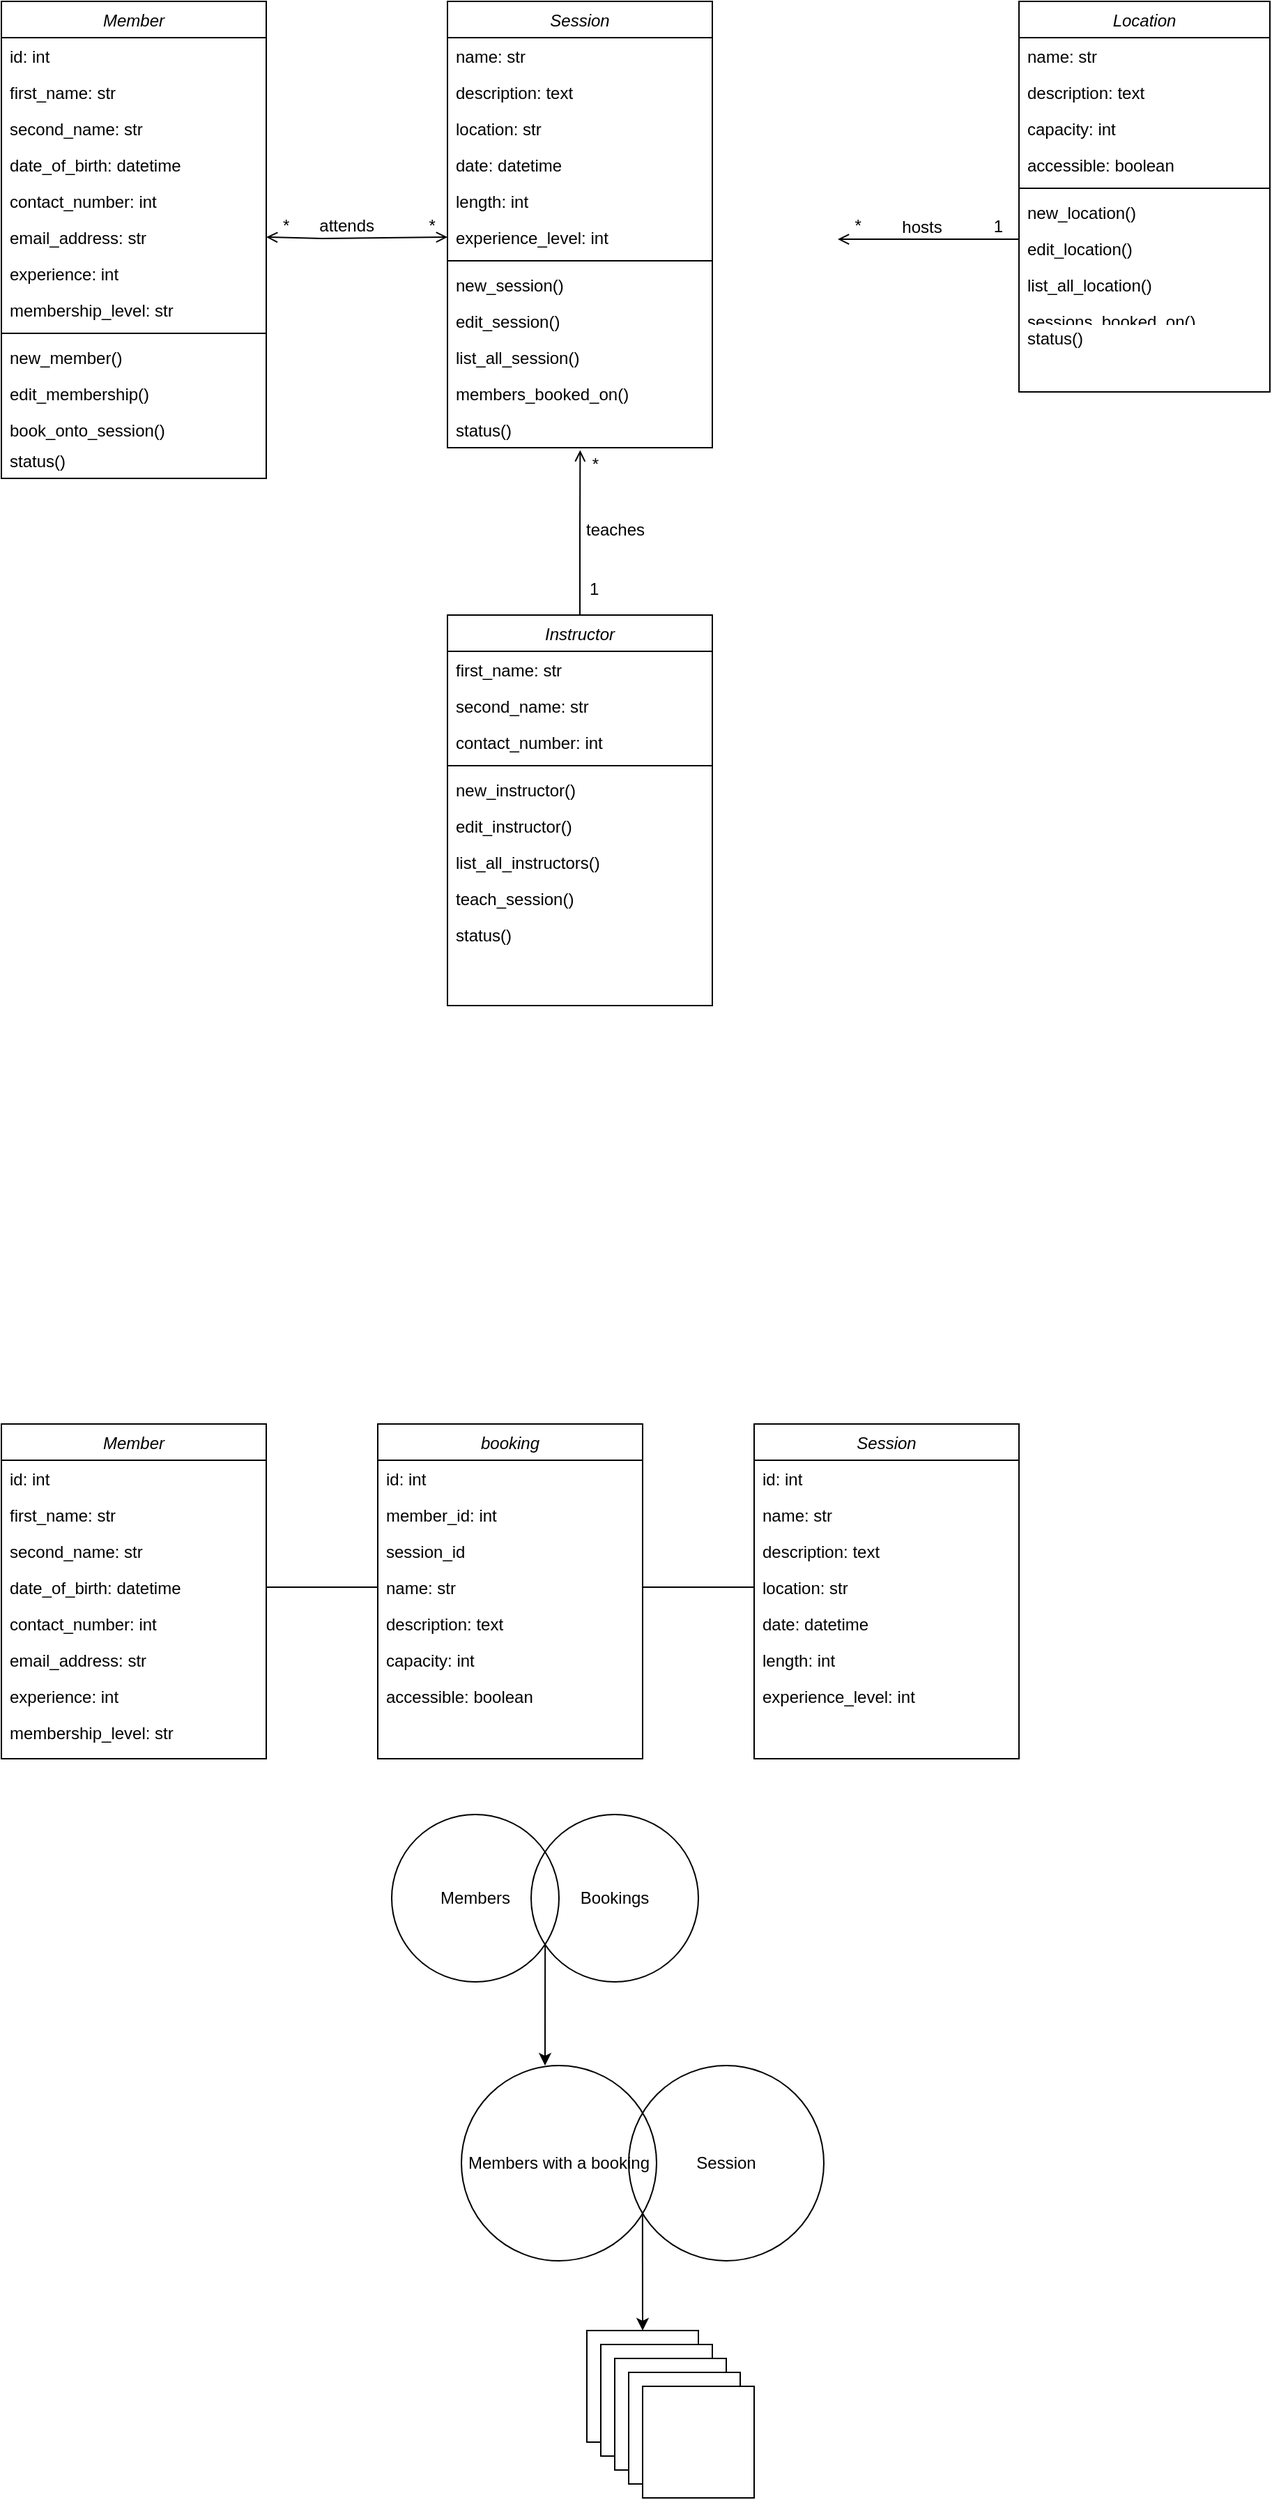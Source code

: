 <mxfile version="14.1.9" type="device" pages="2"><diagram id="C5RBs43oDa-KdzZeNtuy" name="Page-1"><mxGraphModel dx="848" dy="483" grid="1" gridSize="10" guides="1" tooltips="1" connect="1" arrows="1" fold="1" page="1" pageScale="1" pageWidth="827" pageHeight="1169" math="0" shadow="0"><root><mxCell id="WIyWlLk6GJQsqaUBKTNV-0"/><mxCell id="WIyWlLk6GJQsqaUBKTNV-1" parent="WIyWlLk6GJQsqaUBKTNV-0"/><mxCell id="5ttiyIKSunr7G_cUOAsn-0" value="Member" style="swimlane;fontStyle=2;align=center;verticalAlign=top;childLayout=stackLayout;horizontal=1;startSize=26;horizontalStack=0;resizeParent=1;resizeLast=0;collapsible=1;marginBottom=0;rounded=0;shadow=0;strokeWidth=1;" vertex="1" parent="WIyWlLk6GJQsqaUBKTNV-1"><mxGeometry x="60" y="80" width="190" height="342" as="geometry"><mxRectangle x="230" y="140" width="160" height="26" as="alternateBounds"/></mxGeometry></mxCell><mxCell id="5ttiyIKSunr7G_cUOAsn-107" value="id: int" style="text;align=left;verticalAlign=top;spacingLeft=4;spacingRight=4;overflow=hidden;rotatable=0;points=[[0,0.5],[1,0.5]];portConstraint=eastwest;" vertex="1" parent="5ttiyIKSunr7G_cUOAsn-0"><mxGeometry y="26" width="190" height="26" as="geometry"/></mxCell><mxCell id="5ttiyIKSunr7G_cUOAsn-1" value="first_name: str" style="text;align=left;verticalAlign=top;spacingLeft=4;spacingRight=4;overflow=hidden;rotatable=0;points=[[0,0.5],[1,0.5]];portConstraint=eastwest;" vertex="1" parent="5ttiyIKSunr7G_cUOAsn-0"><mxGeometry y="52" width="190" height="26" as="geometry"/></mxCell><mxCell id="5ttiyIKSunr7G_cUOAsn-2" value="second_name: str" style="text;align=left;verticalAlign=top;spacingLeft=4;spacingRight=4;overflow=hidden;rotatable=0;points=[[0,0.5],[1,0.5]];portConstraint=eastwest;rounded=0;shadow=0;html=0;" vertex="1" parent="5ttiyIKSunr7G_cUOAsn-0"><mxGeometry y="78" width="190" height="26" as="geometry"/></mxCell><mxCell id="5ttiyIKSunr7G_cUOAsn-3" value="date_of_birth: datetime" style="text;align=left;verticalAlign=top;spacingLeft=4;spacingRight=4;overflow=hidden;rotatable=0;points=[[0,0.5],[1,0.5]];portConstraint=eastwest;rounded=0;shadow=0;html=0;" vertex="1" parent="5ttiyIKSunr7G_cUOAsn-0"><mxGeometry y="104" width="190" height="26" as="geometry"/></mxCell><mxCell id="5ttiyIKSunr7G_cUOAsn-7" value="contact_number: int" style="text;align=left;verticalAlign=top;spacingLeft=4;spacingRight=4;overflow=hidden;rotatable=0;points=[[0,0.5],[1,0.5]];portConstraint=eastwest;rounded=0;shadow=0;html=0;" vertex="1" parent="5ttiyIKSunr7G_cUOAsn-0"><mxGeometry y="130" width="190" height="26" as="geometry"/></mxCell><mxCell id="5ttiyIKSunr7G_cUOAsn-8" value="email_address: str" style="text;align=left;verticalAlign=top;spacingLeft=4;spacingRight=4;overflow=hidden;rotatable=0;points=[[0,0.5],[1,0.5]];portConstraint=eastwest;rounded=0;shadow=0;html=0;" vertex="1" parent="5ttiyIKSunr7G_cUOAsn-0"><mxGeometry y="156" width="190" height="26" as="geometry"/></mxCell><mxCell id="5ttiyIKSunr7G_cUOAsn-9" value="experience: int " style="text;align=left;verticalAlign=top;spacingLeft=4;spacingRight=4;overflow=hidden;rotatable=0;points=[[0,0.5],[1,0.5]];portConstraint=eastwest;rounded=0;shadow=0;html=0;" vertex="1" parent="5ttiyIKSunr7G_cUOAsn-0"><mxGeometry y="182" width="190" height="26" as="geometry"/></mxCell><mxCell id="5ttiyIKSunr7G_cUOAsn-6" value="membership_level: str" style="text;align=left;verticalAlign=top;spacingLeft=4;spacingRight=4;overflow=hidden;rotatable=0;points=[[0,0.5],[1,0.5]];portConstraint=eastwest;rounded=0;shadow=0;html=0;" vertex="1" parent="5ttiyIKSunr7G_cUOAsn-0"><mxGeometry y="208" width="190" height="26" as="geometry"/></mxCell><mxCell id="5ttiyIKSunr7G_cUOAsn-4" value="" style="line;html=1;strokeWidth=1;align=left;verticalAlign=middle;spacingTop=-1;spacingLeft=3;spacingRight=3;rotatable=0;labelPosition=right;points=[];portConstraint=eastwest;" vertex="1" parent="5ttiyIKSunr7G_cUOAsn-0"><mxGeometry y="234" width="190" height="8" as="geometry"/></mxCell><mxCell id="5ttiyIKSunr7G_cUOAsn-11" value="new_member()" style="text;align=left;verticalAlign=top;spacingLeft=4;spacingRight=4;overflow=hidden;rotatable=0;points=[[0,0.5],[1,0.5]];portConstraint=eastwest;" vertex="1" parent="5ttiyIKSunr7G_cUOAsn-0"><mxGeometry y="242" width="190" height="26" as="geometry"/></mxCell><mxCell id="5ttiyIKSunr7G_cUOAsn-10" value="edit_membership()" style="text;align=left;verticalAlign=top;spacingLeft=4;spacingRight=4;overflow=hidden;rotatable=0;points=[[0,0.5],[1,0.5]];portConstraint=eastwest;" vertex="1" parent="5ttiyIKSunr7G_cUOAsn-0"><mxGeometry y="268" width="190" height="26" as="geometry"/></mxCell><mxCell id="5ttiyIKSunr7G_cUOAsn-27" value="book_onto_session()" style="text;align=left;verticalAlign=top;spacingLeft=4;spacingRight=4;overflow=hidden;rotatable=0;points=[[0,0.5],[1,0.5]];portConstraint=eastwest;" vertex="1" parent="5ttiyIKSunr7G_cUOAsn-0"><mxGeometry y="294" width="190" height="22" as="geometry"/></mxCell><mxCell id="5ttiyIKSunr7G_cUOAsn-5" value="status()" style="text;align=left;verticalAlign=top;spacingLeft=4;spacingRight=4;overflow=hidden;rotatable=0;points=[[0,0.5],[1,0.5]];portConstraint=eastwest;" vertex="1" parent="5ttiyIKSunr7G_cUOAsn-0"><mxGeometry y="316" width="190" height="26" as="geometry"/></mxCell><mxCell id="5ttiyIKSunr7G_cUOAsn-12" value="Session&#10;" style="swimlane;fontStyle=2;align=center;verticalAlign=top;childLayout=stackLayout;horizontal=1;startSize=26;horizontalStack=0;resizeParent=1;resizeLast=0;collapsible=1;marginBottom=0;rounded=0;shadow=0;strokeWidth=1;" vertex="1" parent="WIyWlLk6GJQsqaUBKTNV-1"><mxGeometry x="380" y="80" width="190" height="320" as="geometry"><mxRectangle x="230" y="140" width="160" height="26" as="alternateBounds"/></mxGeometry></mxCell><mxCell id="5ttiyIKSunr7G_cUOAsn-13" value="name: str" style="text;align=left;verticalAlign=top;spacingLeft=4;spacingRight=4;overflow=hidden;rotatable=0;points=[[0,0.5],[1,0.5]];portConstraint=eastwest;" vertex="1" parent="5ttiyIKSunr7G_cUOAsn-12"><mxGeometry y="26" width="190" height="26" as="geometry"/></mxCell><mxCell id="5ttiyIKSunr7G_cUOAsn-14" value="description: text" style="text;align=left;verticalAlign=top;spacingLeft=4;spacingRight=4;overflow=hidden;rotatable=0;points=[[0,0.5],[1,0.5]];portConstraint=eastwest;rounded=0;shadow=0;html=0;" vertex="1" parent="5ttiyIKSunr7G_cUOAsn-12"><mxGeometry y="52" width="190" height="26" as="geometry"/></mxCell><mxCell id="5ttiyIKSunr7G_cUOAsn-16" value="location: str" style="text;align=left;verticalAlign=top;spacingLeft=4;spacingRight=4;overflow=hidden;rotatable=0;points=[[0,0.5],[1,0.5]];portConstraint=eastwest;rounded=0;shadow=0;html=0;" vertex="1" parent="5ttiyIKSunr7G_cUOAsn-12"><mxGeometry y="78" width="190" height="26" as="geometry"/></mxCell><mxCell id="5ttiyIKSunr7G_cUOAsn-17" value="date: datetime" style="text;align=left;verticalAlign=top;spacingLeft=4;spacingRight=4;overflow=hidden;rotatable=0;points=[[0,0.5],[1,0.5]];portConstraint=eastwest;rounded=0;shadow=0;html=0;" vertex="1" parent="5ttiyIKSunr7G_cUOAsn-12"><mxGeometry y="104" width="190" height="26" as="geometry"/></mxCell><mxCell id="5ttiyIKSunr7G_cUOAsn-24" value="length: int" style="text;align=left;verticalAlign=top;spacingLeft=4;spacingRight=4;overflow=hidden;rotatable=0;points=[[0,0.5],[1,0.5]];portConstraint=eastwest;rounded=0;shadow=0;html=0;" vertex="1" parent="5ttiyIKSunr7G_cUOAsn-12"><mxGeometry y="130" width="190" height="26" as="geometry"/></mxCell><mxCell id="5ttiyIKSunr7G_cUOAsn-18" value="experience_level: int " style="text;align=left;verticalAlign=top;spacingLeft=4;spacingRight=4;overflow=hidden;rotatable=0;points=[[0,0.5],[1,0.5]];portConstraint=eastwest;rounded=0;shadow=0;html=0;" vertex="1" parent="5ttiyIKSunr7G_cUOAsn-12"><mxGeometry y="156" width="190" height="26" as="geometry"/></mxCell><mxCell id="5ttiyIKSunr7G_cUOAsn-20" value="" style="line;html=1;strokeWidth=1;align=left;verticalAlign=middle;spacingTop=-1;spacingLeft=3;spacingRight=3;rotatable=0;labelPosition=right;points=[];portConstraint=eastwest;" vertex="1" parent="5ttiyIKSunr7G_cUOAsn-12"><mxGeometry y="182" width="190" height="8" as="geometry"/></mxCell><mxCell id="5ttiyIKSunr7G_cUOAsn-21" value="new_session()" style="text;align=left;verticalAlign=top;spacingLeft=4;spacingRight=4;overflow=hidden;rotatable=0;points=[[0,0.5],[1,0.5]];portConstraint=eastwest;" vertex="1" parent="5ttiyIKSunr7G_cUOAsn-12"><mxGeometry y="190" width="190" height="26" as="geometry"/></mxCell><mxCell id="5ttiyIKSunr7G_cUOAsn-22" value="edit_session()" style="text;align=left;verticalAlign=top;spacingLeft=4;spacingRight=4;overflow=hidden;rotatable=0;points=[[0,0.5],[1,0.5]];portConstraint=eastwest;" vertex="1" parent="5ttiyIKSunr7G_cUOAsn-12"><mxGeometry y="216" width="190" height="26" as="geometry"/></mxCell><mxCell id="5ttiyIKSunr7G_cUOAsn-23" value="list_all_session()" style="text;align=left;verticalAlign=top;spacingLeft=4;spacingRight=4;overflow=hidden;rotatable=0;points=[[0,0.5],[1,0.5]];portConstraint=eastwest;" vertex="1" parent="5ttiyIKSunr7G_cUOAsn-12"><mxGeometry y="242" width="190" height="26" as="geometry"/></mxCell><mxCell id="5ttiyIKSunr7G_cUOAsn-26" value="members_booked_on()" style="text;align=left;verticalAlign=top;spacingLeft=4;spacingRight=4;overflow=hidden;rotatable=0;points=[[0,0.5],[1,0.5]];portConstraint=eastwest;" vertex="1" parent="5ttiyIKSunr7G_cUOAsn-12"><mxGeometry y="268" width="190" height="26" as="geometry"/></mxCell><mxCell id="5ttiyIKSunr7G_cUOAsn-40" value="status()" style="text;align=left;verticalAlign=top;spacingLeft=4;spacingRight=4;overflow=hidden;rotatable=0;points=[[0,0.5],[1,0.5]];portConstraint=eastwest;" vertex="1" parent="5ttiyIKSunr7G_cUOAsn-12"><mxGeometry y="294" width="190" height="26" as="geometry"/></mxCell><mxCell id="5ttiyIKSunr7G_cUOAsn-41" value="Location" style="swimlane;fontStyle=2;align=center;verticalAlign=top;childLayout=stackLayout;horizontal=1;startSize=26;horizontalStack=0;resizeParent=1;resizeLast=0;collapsible=1;marginBottom=0;rounded=0;shadow=0;strokeWidth=1;" vertex="1" parent="WIyWlLk6GJQsqaUBKTNV-1"><mxGeometry x="790" y="80" width="180" height="280" as="geometry"><mxRectangle x="230" y="140" width="160" height="26" as="alternateBounds"/></mxGeometry></mxCell><mxCell id="5ttiyIKSunr7G_cUOAsn-42" value="name: str" style="text;align=left;verticalAlign=top;spacingLeft=4;spacingRight=4;overflow=hidden;rotatable=0;points=[[0,0.5],[1,0.5]];portConstraint=eastwest;" vertex="1" parent="5ttiyIKSunr7G_cUOAsn-41"><mxGeometry y="26" width="180" height="26" as="geometry"/></mxCell><mxCell id="5ttiyIKSunr7G_cUOAsn-43" value="description: text" style="text;align=left;verticalAlign=top;spacingLeft=4;spacingRight=4;overflow=hidden;rotatable=0;points=[[0,0.5],[1,0.5]];portConstraint=eastwest;rounded=0;shadow=0;html=0;" vertex="1" parent="5ttiyIKSunr7G_cUOAsn-41"><mxGeometry y="52" width="180" height="26" as="geometry"/></mxCell><mxCell id="5ttiyIKSunr7G_cUOAsn-46" value="capacity: int" style="text;align=left;verticalAlign=top;spacingLeft=4;spacingRight=4;overflow=hidden;rotatable=0;points=[[0,0.5],[1,0.5]];portConstraint=eastwest;rounded=0;shadow=0;html=0;" vertex="1" parent="5ttiyIKSunr7G_cUOAsn-41"><mxGeometry y="78" width="180" height="26" as="geometry"/></mxCell><mxCell id="5ttiyIKSunr7G_cUOAsn-54" value="accessible: boolean " style="text;align=left;verticalAlign=top;spacingLeft=4;spacingRight=4;overflow=hidden;rotatable=0;points=[[0,0.5],[1,0.5]];portConstraint=eastwest;rounded=0;shadow=0;html=0;" vertex="1" parent="5ttiyIKSunr7G_cUOAsn-41"><mxGeometry y="104" width="180" height="26" as="geometry"/></mxCell><mxCell id="5ttiyIKSunr7G_cUOAsn-48" value="" style="line;html=1;strokeWidth=1;align=left;verticalAlign=middle;spacingTop=-1;spacingLeft=3;spacingRight=3;rotatable=0;labelPosition=right;points=[];portConstraint=eastwest;" vertex="1" parent="5ttiyIKSunr7G_cUOAsn-41"><mxGeometry y="130" width="180" height="8" as="geometry"/></mxCell><mxCell id="5ttiyIKSunr7G_cUOAsn-49" value="new_location()" style="text;align=left;verticalAlign=top;spacingLeft=4;spacingRight=4;overflow=hidden;rotatable=0;points=[[0,0.5],[1,0.5]];portConstraint=eastwest;" vertex="1" parent="5ttiyIKSunr7G_cUOAsn-41"><mxGeometry y="138" width="180" height="26" as="geometry"/></mxCell><mxCell id="5ttiyIKSunr7G_cUOAsn-50" value="edit_location()" style="text;align=left;verticalAlign=top;spacingLeft=4;spacingRight=4;overflow=hidden;rotatable=0;points=[[0,0.5],[1,0.5]];portConstraint=eastwest;" vertex="1" parent="5ttiyIKSunr7G_cUOAsn-41"><mxGeometry y="164" width="180" height="26" as="geometry"/></mxCell><mxCell id="5ttiyIKSunr7G_cUOAsn-51" value="list_all_location()" style="text;align=left;verticalAlign=top;spacingLeft=4;spacingRight=4;overflow=hidden;rotatable=0;points=[[0,0.5],[1,0.5]];portConstraint=eastwest;" vertex="1" parent="5ttiyIKSunr7G_cUOAsn-41"><mxGeometry y="190" width="180" height="26" as="geometry"/></mxCell><mxCell id="5ttiyIKSunr7G_cUOAsn-52" value="sessions_booked_on()" style="text;align=left;verticalAlign=top;spacingLeft=4;spacingRight=4;overflow=hidden;rotatable=0;points=[[0,0.5],[1,0.5]];portConstraint=eastwest;" vertex="1" parent="5ttiyIKSunr7G_cUOAsn-41"><mxGeometry y="216" width="180" height="12" as="geometry"/></mxCell><mxCell id="5ttiyIKSunr7G_cUOAsn-53" value="status()" style="text;align=left;verticalAlign=top;spacingLeft=4;spacingRight=4;overflow=hidden;rotatable=0;points=[[0,0.5],[1,0.5]];portConstraint=eastwest;" vertex="1" parent="5ttiyIKSunr7G_cUOAsn-41"><mxGeometry y="228" width="180" height="26" as="geometry"/></mxCell><mxCell id="5ttiyIKSunr7G_cUOAsn-68" value="" style="endArrow=open;shadow=0;strokeWidth=1;rounded=0;endFill=1;edgeStyle=elbowEdgeStyle;elbow=vertical;snapToPoint=1;startArrow=open;startFill=0;" edge="1" parent="WIyWlLk6GJQsqaUBKTNV-1" source="5ttiyIKSunr7G_cUOAsn-8" target="5ttiyIKSunr7G_cUOAsn-18"><mxGeometry x="0.5" y="41" relative="1" as="geometry"><mxPoint x="270" y="238" as="sourcePoint"/><mxPoint x="400" y="239" as="targetPoint"/><mxPoint x="-40" y="32" as="offset"/><Array as="points"><mxPoint x="290" y="250"/></Array></mxGeometry></mxCell><mxCell id="5ttiyIKSunr7G_cUOAsn-69" value="*" style="resizable=0;align=left;verticalAlign=bottom;labelBackgroundColor=none;fontSize=12;" connectable="0" vertex="1" parent="5ttiyIKSunr7G_cUOAsn-68"><mxGeometry x="-1" relative="1" as="geometry"><mxPoint x="10" y="0.33" as="offset"/></mxGeometry></mxCell><mxCell id="5ttiyIKSunr7G_cUOAsn-70" value="*" style="resizable=0;align=right;verticalAlign=bottom;labelBackgroundColor=none;fontSize=12;" connectable="0" vertex="1" parent="5ttiyIKSunr7G_cUOAsn-68"><mxGeometry x="1" relative="1" as="geometry"><mxPoint x="-7" y="0.33" as="offset"/></mxGeometry></mxCell><mxCell id="5ttiyIKSunr7G_cUOAsn-71" value="attends&amp;nbsp;" style="text;html=1;resizable=0;points=[];;align=center;verticalAlign=middle;labelBackgroundColor=none;rounded=0;shadow=0;strokeWidth=1;fontSize=12;" vertex="1" connectable="0" parent="5ttiyIKSunr7G_cUOAsn-68"><mxGeometry x="0.5" y="49" relative="1" as="geometry"><mxPoint x="-38" y="40" as="offset"/></mxGeometry></mxCell><mxCell id="5ttiyIKSunr7G_cUOAsn-75" value="" style="endArrow=none;shadow=0;strokeWidth=1;rounded=0;endFill=0;edgeStyle=elbowEdgeStyle;elbow=vertical;snapToPoint=1;exitX=1;exitY=0.5;exitDx=0;exitDy=0;startArrow=open;startFill=0;" edge="1" parent="WIyWlLk6GJQsqaUBKTNV-1"><mxGeometry x="0.5" y="41" relative="1" as="geometry"><mxPoint x="660" y="250.53" as="sourcePoint"/><mxPoint x="789.588" y="250.001" as="targetPoint"/><mxPoint x="-40" y="32" as="offset"/><Array as="points"/></mxGeometry></mxCell><mxCell id="5ttiyIKSunr7G_cUOAsn-76" value="*" style="resizable=0;align=left;verticalAlign=bottom;labelBackgroundColor=none;fontSize=12;" connectable="0" vertex="1" parent="5ttiyIKSunr7G_cUOAsn-75"><mxGeometry x="-1" relative="1" as="geometry"><mxPoint x="10.29" y="-0.82" as="offset"/></mxGeometry></mxCell><mxCell id="5ttiyIKSunr7G_cUOAsn-77" value="1" style="resizable=0;align=right;verticalAlign=bottom;labelBackgroundColor=none;fontSize=12;" connectable="0" vertex="1" parent="5ttiyIKSunr7G_cUOAsn-75"><mxGeometry x="1" relative="1" as="geometry"><mxPoint x="-9.59" y="-0.12" as="offset"/></mxGeometry></mxCell><mxCell id="5ttiyIKSunr7G_cUOAsn-78" value="hosts" style="text;html=1;resizable=0;points=[];;align=center;verticalAlign=middle;labelBackgroundColor=none;rounded=0;shadow=0;strokeWidth=1;fontSize=12;" vertex="1" connectable="0" parent="5ttiyIKSunr7G_cUOAsn-75"><mxGeometry x="0.5" y="49" relative="1" as="geometry"><mxPoint x="-38" y="40" as="offset"/></mxGeometry></mxCell><mxCell id="5ttiyIKSunr7G_cUOAsn-80" value="Instructor" style="swimlane;fontStyle=2;align=center;verticalAlign=top;childLayout=stackLayout;horizontal=1;startSize=26;horizontalStack=0;resizeParent=1;resizeLast=0;collapsible=1;marginBottom=0;rounded=0;shadow=0;strokeWidth=1;" vertex="1" parent="WIyWlLk6GJQsqaUBKTNV-1"><mxGeometry x="380" y="520" width="190" height="280" as="geometry"><mxRectangle x="230" y="140" width="160" height="26" as="alternateBounds"/></mxGeometry></mxCell><mxCell id="5ttiyIKSunr7G_cUOAsn-93" value="first_name: str" style="text;align=left;verticalAlign=top;spacingLeft=4;spacingRight=4;overflow=hidden;rotatable=0;points=[[0,0.5],[1,0.5]];portConstraint=eastwest;rounded=0;shadow=0;html=0;" vertex="1" parent="5ttiyIKSunr7G_cUOAsn-80"><mxGeometry y="26" width="190" height="26" as="geometry"/></mxCell><mxCell id="5ttiyIKSunr7G_cUOAsn-94" value="second_name: str" style="text;align=left;verticalAlign=top;spacingLeft=4;spacingRight=4;overflow=hidden;rotatable=0;points=[[0,0.5],[1,0.5]];portConstraint=eastwest;rounded=0;shadow=0;html=0;" vertex="1" parent="5ttiyIKSunr7G_cUOAsn-80"><mxGeometry y="52" width="190" height="26" as="geometry"/></mxCell><mxCell id="5ttiyIKSunr7G_cUOAsn-84" value="contact_number: int" style="text;align=left;verticalAlign=top;spacingLeft=4;spacingRight=4;overflow=hidden;rotatable=0;points=[[0,0.5],[1,0.5]];portConstraint=eastwest;rounded=0;shadow=0;html=0;" vertex="1" parent="5ttiyIKSunr7G_cUOAsn-80"><mxGeometry y="78" width="190" height="26" as="geometry"/></mxCell><mxCell id="5ttiyIKSunr7G_cUOAsn-85" value="" style="line;html=1;strokeWidth=1;align=left;verticalAlign=middle;spacingTop=-1;spacingLeft=3;spacingRight=3;rotatable=0;labelPosition=right;points=[];portConstraint=eastwest;" vertex="1" parent="5ttiyIKSunr7G_cUOAsn-80"><mxGeometry y="104" width="190" height="8" as="geometry"/></mxCell><mxCell id="5ttiyIKSunr7G_cUOAsn-86" value="new_instructor()" style="text;align=left;verticalAlign=top;spacingLeft=4;spacingRight=4;overflow=hidden;rotatable=0;points=[[0,0.5],[1,0.5]];portConstraint=eastwest;" vertex="1" parent="5ttiyIKSunr7G_cUOAsn-80"><mxGeometry y="112" width="190" height="26" as="geometry"/></mxCell><mxCell id="5ttiyIKSunr7G_cUOAsn-87" value="edit_instructor()" style="text;align=left;verticalAlign=top;spacingLeft=4;spacingRight=4;overflow=hidden;rotatable=0;points=[[0,0.5],[1,0.5]];portConstraint=eastwest;" vertex="1" parent="5ttiyIKSunr7G_cUOAsn-80"><mxGeometry y="138" width="190" height="26" as="geometry"/></mxCell><mxCell id="5ttiyIKSunr7G_cUOAsn-88" value="list_all_instructors()" style="text;align=left;verticalAlign=top;spacingLeft=4;spacingRight=4;overflow=hidden;rotatable=0;points=[[0,0.5],[1,0.5]];portConstraint=eastwest;" vertex="1" parent="5ttiyIKSunr7G_cUOAsn-80"><mxGeometry y="164" width="190" height="26" as="geometry"/></mxCell><mxCell id="5ttiyIKSunr7G_cUOAsn-89" value="teach_session()" style="text;align=left;verticalAlign=top;spacingLeft=4;spacingRight=4;overflow=hidden;rotatable=0;points=[[0,0.5],[1,0.5]];portConstraint=eastwest;" vertex="1" parent="5ttiyIKSunr7G_cUOAsn-80"><mxGeometry y="190" width="190" height="26" as="geometry"/></mxCell><mxCell id="5ttiyIKSunr7G_cUOAsn-90" value="status()" style="text;align=left;verticalAlign=top;spacingLeft=4;spacingRight=4;overflow=hidden;rotatable=0;points=[[0,0.5],[1,0.5]];portConstraint=eastwest;" vertex="1" parent="5ttiyIKSunr7G_cUOAsn-80"><mxGeometry y="216" width="190" height="26" as="geometry"/></mxCell><mxCell id="5ttiyIKSunr7G_cUOAsn-95" value="" style="endArrow=open;shadow=0;strokeWidth=1;rounded=0;endFill=1;edgeStyle=elbowEdgeStyle;elbow=vertical;snapToPoint=1;exitX=0.5;exitY=0;exitDx=0;exitDy=0;entryX=0.501;entryY=1.069;entryDx=0;entryDy=0;entryPerimeter=0;" edge="1" parent="WIyWlLk6GJQsqaUBKTNV-1" source="5ttiyIKSunr7G_cUOAsn-80" target="5ttiyIKSunr7G_cUOAsn-40"><mxGeometry x="0.5" y="41" relative="1" as="geometry"><mxPoint x="450" y="460.53" as="sourcePoint"/><mxPoint x="579.588" y="460.001" as="targetPoint"/><mxPoint x="-40" y="32" as="offset"/><Array as="points"/></mxGeometry></mxCell><mxCell id="5ttiyIKSunr7G_cUOAsn-96" value="1" style="resizable=0;align=left;verticalAlign=bottom;labelBackgroundColor=none;fontSize=12;" connectable="0" vertex="1" parent="5ttiyIKSunr7G_cUOAsn-95"><mxGeometry x="-1" relative="1" as="geometry"><mxPoint x="5" y="-10" as="offset"/></mxGeometry></mxCell><mxCell id="5ttiyIKSunr7G_cUOAsn-97" value="*" style="resizable=0;align=right;verticalAlign=bottom;labelBackgroundColor=none;fontSize=12;" connectable="0" vertex="1" parent="5ttiyIKSunr7G_cUOAsn-95"><mxGeometry x="1" relative="1" as="geometry"><mxPoint x="14.81" y="18.63" as="offset"/></mxGeometry></mxCell><mxCell id="5ttiyIKSunr7G_cUOAsn-98" value="teaches" style="text;html=1;resizable=0;points=[];;align=center;verticalAlign=middle;labelBackgroundColor=none;rounded=0;shadow=0;strokeWidth=1;fontSize=12;" vertex="1" connectable="0" parent="5ttiyIKSunr7G_cUOAsn-95"><mxGeometry x="0.5" y="49" relative="1" as="geometry"><mxPoint x="73.81" y="28.05" as="offset"/></mxGeometry></mxCell><mxCell id="5ttiyIKSunr7G_cUOAsn-108" value="Member" style="swimlane;fontStyle=2;align=center;verticalAlign=top;childLayout=stackLayout;horizontal=1;startSize=26;horizontalStack=0;resizeParent=1;resizeLast=0;collapsible=1;marginBottom=0;rounded=0;shadow=0;strokeWidth=1;" vertex="1" parent="WIyWlLk6GJQsqaUBKTNV-1"><mxGeometry x="60" y="1100" width="190" height="240" as="geometry"><mxRectangle x="230" y="140" width="160" height="26" as="alternateBounds"/></mxGeometry></mxCell><mxCell id="5ttiyIKSunr7G_cUOAsn-109" value="id: int" style="text;align=left;verticalAlign=top;spacingLeft=4;spacingRight=4;overflow=hidden;rotatable=0;points=[[0,0.5],[1,0.5]];portConstraint=eastwest;" vertex="1" parent="5ttiyIKSunr7G_cUOAsn-108"><mxGeometry y="26" width="190" height="26" as="geometry"/></mxCell><mxCell id="5ttiyIKSunr7G_cUOAsn-110" value="first_name: str" style="text;align=left;verticalAlign=top;spacingLeft=4;spacingRight=4;overflow=hidden;rotatable=0;points=[[0,0.5],[1,0.5]];portConstraint=eastwest;" vertex="1" parent="5ttiyIKSunr7G_cUOAsn-108"><mxGeometry y="52" width="190" height="26" as="geometry"/></mxCell><mxCell id="5ttiyIKSunr7G_cUOAsn-111" value="second_name: str" style="text;align=left;verticalAlign=top;spacingLeft=4;spacingRight=4;overflow=hidden;rotatable=0;points=[[0,0.5],[1,0.5]];portConstraint=eastwest;rounded=0;shadow=0;html=0;" vertex="1" parent="5ttiyIKSunr7G_cUOAsn-108"><mxGeometry y="78" width="190" height="26" as="geometry"/></mxCell><mxCell id="5ttiyIKSunr7G_cUOAsn-112" value="date_of_birth: datetime" style="text;align=left;verticalAlign=top;spacingLeft=4;spacingRight=4;overflow=hidden;rotatable=0;points=[[0,0.5],[1,0.5]];portConstraint=eastwest;rounded=0;shadow=0;html=0;" vertex="1" parent="5ttiyIKSunr7G_cUOAsn-108"><mxGeometry y="104" width="190" height="26" as="geometry"/></mxCell><mxCell id="5ttiyIKSunr7G_cUOAsn-113" value="contact_number: int" style="text;align=left;verticalAlign=top;spacingLeft=4;spacingRight=4;overflow=hidden;rotatable=0;points=[[0,0.5],[1,0.5]];portConstraint=eastwest;rounded=0;shadow=0;html=0;" vertex="1" parent="5ttiyIKSunr7G_cUOAsn-108"><mxGeometry y="130" width="190" height="26" as="geometry"/></mxCell><mxCell id="5ttiyIKSunr7G_cUOAsn-114" value="email_address: str" style="text;align=left;verticalAlign=top;spacingLeft=4;spacingRight=4;overflow=hidden;rotatable=0;points=[[0,0.5],[1,0.5]];portConstraint=eastwest;rounded=0;shadow=0;html=0;" vertex="1" parent="5ttiyIKSunr7G_cUOAsn-108"><mxGeometry y="156" width="190" height="26" as="geometry"/></mxCell><mxCell id="5ttiyIKSunr7G_cUOAsn-115" value="experience: int " style="text;align=left;verticalAlign=top;spacingLeft=4;spacingRight=4;overflow=hidden;rotatable=0;points=[[0,0.5],[1,0.5]];portConstraint=eastwest;rounded=0;shadow=0;html=0;" vertex="1" parent="5ttiyIKSunr7G_cUOAsn-108"><mxGeometry y="182" width="190" height="26" as="geometry"/></mxCell><mxCell id="5ttiyIKSunr7G_cUOAsn-116" value="membership_level: str" style="text;align=left;verticalAlign=top;spacingLeft=4;spacingRight=4;overflow=hidden;rotatable=0;points=[[0,0.5],[1,0.5]];portConstraint=eastwest;rounded=0;shadow=0;html=0;" vertex="1" parent="5ttiyIKSunr7G_cUOAsn-108"><mxGeometry y="208" width="190" height="26" as="geometry"/></mxCell><mxCell id="5ttiyIKSunr7G_cUOAsn-122" value="Session&#10;" style="swimlane;fontStyle=2;align=center;verticalAlign=top;childLayout=stackLayout;horizontal=1;startSize=26;horizontalStack=0;resizeParent=1;resizeLast=0;collapsible=1;marginBottom=0;rounded=0;shadow=0;strokeWidth=1;" vertex="1" parent="WIyWlLk6GJQsqaUBKTNV-1"><mxGeometry x="600" y="1100" width="190" height="240" as="geometry"><mxRectangle x="230" y="140" width="160" height="26" as="alternateBounds"/></mxGeometry></mxCell><mxCell id="5ttiyIKSunr7G_cUOAsn-123" value="id: int" style="text;align=left;verticalAlign=top;spacingLeft=4;spacingRight=4;overflow=hidden;rotatable=0;points=[[0,0.5],[1,0.5]];portConstraint=eastwest;" vertex="1" parent="5ttiyIKSunr7G_cUOAsn-122"><mxGeometry y="26" width="190" height="26" as="geometry"/></mxCell><mxCell id="5ttiyIKSunr7G_cUOAsn-175" value="name: str" style="text;align=left;verticalAlign=top;spacingLeft=4;spacingRight=4;overflow=hidden;rotatable=0;points=[[0,0.5],[1,0.5]];portConstraint=eastwest;" vertex="1" parent="5ttiyIKSunr7G_cUOAsn-122"><mxGeometry y="52" width="190" height="26" as="geometry"/></mxCell><mxCell id="5ttiyIKSunr7G_cUOAsn-124" value="description: text" style="text;align=left;verticalAlign=top;spacingLeft=4;spacingRight=4;overflow=hidden;rotatable=0;points=[[0,0.5],[1,0.5]];portConstraint=eastwest;rounded=0;shadow=0;html=0;" vertex="1" parent="5ttiyIKSunr7G_cUOAsn-122"><mxGeometry y="78" width="190" height="26" as="geometry"/></mxCell><mxCell id="5ttiyIKSunr7G_cUOAsn-125" value="location: str" style="text;align=left;verticalAlign=top;spacingLeft=4;spacingRight=4;overflow=hidden;rotatable=0;points=[[0,0.5],[1,0.5]];portConstraint=eastwest;rounded=0;shadow=0;html=0;" vertex="1" parent="5ttiyIKSunr7G_cUOAsn-122"><mxGeometry y="104" width="190" height="26" as="geometry"/></mxCell><mxCell id="5ttiyIKSunr7G_cUOAsn-126" value="date: datetime" style="text;align=left;verticalAlign=top;spacingLeft=4;spacingRight=4;overflow=hidden;rotatable=0;points=[[0,0.5],[1,0.5]];portConstraint=eastwest;rounded=0;shadow=0;html=0;" vertex="1" parent="5ttiyIKSunr7G_cUOAsn-122"><mxGeometry y="130" width="190" height="26" as="geometry"/></mxCell><mxCell id="5ttiyIKSunr7G_cUOAsn-127" value="length: int" style="text;align=left;verticalAlign=top;spacingLeft=4;spacingRight=4;overflow=hidden;rotatable=0;points=[[0,0.5],[1,0.5]];portConstraint=eastwest;rounded=0;shadow=0;html=0;" vertex="1" parent="5ttiyIKSunr7G_cUOAsn-122"><mxGeometry y="156" width="190" height="26" as="geometry"/></mxCell><mxCell id="5ttiyIKSunr7G_cUOAsn-128" value="experience_level: int " style="text;align=left;verticalAlign=top;spacingLeft=4;spacingRight=4;overflow=hidden;rotatable=0;points=[[0,0.5],[1,0.5]];portConstraint=eastwest;rounded=0;shadow=0;html=0;" vertex="1" parent="5ttiyIKSunr7G_cUOAsn-122"><mxGeometry y="182" width="190" height="26" as="geometry"/></mxCell><mxCell id="5ttiyIKSunr7G_cUOAsn-135" value="booking" style="swimlane;fontStyle=2;align=center;verticalAlign=top;childLayout=stackLayout;horizontal=1;startSize=26;horizontalStack=0;resizeParent=1;resizeLast=0;collapsible=1;marginBottom=0;rounded=0;shadow=0;strokeWidth=1;" vertex="1" parent="WIyWlLk6GJQsqaUBKTNV-1"><mxGeometry x="330" y="1100" width="190" height="240" as="geometry"><mxRectangle x="230" y="140" width="160" height="26" as="alternateBounds"/></mxGeometry></mxCell><mxCell id="5ttiyIKSunr7G_cUOAsn-136" value="id: int" style="text;align=left;verticalAlign=top;spacingLeft=4;spacingRight=4;overflow=hidden;rotatable=0;points=[[0,0.5],[1,0.5]];portConstraint=eastwest;" vertex="1" parent="5ttiyIKSunr7G_cUOAsn-135"><mxGeometry y="26" width="190" height="26" as="geometry"/></mxCell><mxCell id="5ttiyIKSunr7G_cUOAsn-178" value="member_id: int" style="text;align=left;verticalAlign=top;spacingLeft=4;spacingRight=4;overflow=hidden;rotatable=0;points=[[0,0.5],[1,0.5]];portConstraint=eastwest;" vertex="1" parent="5ttiyIKSunr7G_cUOAsn-135"><mxGeometry y="52" width="190" height="26" as="geometry"/></mxCell><mxCell id="5ttiyIKSunr7G_cUOAsn-179" value="session_id" style="text;align=left;verticalAlign=top;spacingLeft=4;spacingRight=4;overflow=hidden;rotatable=0;points=[[0,0.5],[1,0.5]];portConstraint=eastwest;" vertex="1" parent="5ttiyIKSunr7G_cUOAsn-135"><mxGeometry y="78" width="190" height="26" as="geometry"/></mxCell><mxCell id="5ttiyIKSunr7G_cUOAsn-177" value="name: str" style="text;align=left;verticalAlign=top;spacingLeft=4;spacingRight=4;overflow=hidden;rotatable=0;points=[[0,0.5],[1,0.5]];portConstraint=eastwest;" vertex="1" parent="5ttiyIKSunr7G_cUOAsn-135"><mxGeometry y="104" width="190" height="26" as="geometry"/></mxCell><mxCell id="5ttiyIKSunr7G_cUOAsn-137" value="description: text" style="text;align=left;verticalAlign=top;spacingLeft=4;spacingRight=4;overflow=hidden;rotatable=0;points=[[0,0.5],[1,0.5]];portConstraint=eastwest;rounded=0;shadow=0;html=0;" vertex="1" parent="5ttiyIKSunr7G_cUOAsn-135"><mxGeometry y="130" width="190" height="26" as="geometry"/></mxCell><mxCell id="5ttiyIKSunr7G_cUOAsn-138" value="capacity: int" style="text;align=left;verticalAlign=top;spacingLeft=4;spacingRight=4;overflow=hidden;rotatable=0;points=[[0,0.5],[1,0.5]];portConstraint=eastwest;rounded=0;shadow=0;html=0;" vertex="1" parent="5ttiyIKSunr7G_cUOAsn-135"><mxGeometry y="156" width="190" height="26" as="geometry"/></mxCell><mxCell id="5ttiyIKSunr7G_cUOAsn-139" value="accessible: boolean " style="text;align=left;verticalAlign=top;spacingLeft=4;spacingRight=4;overflow=hidden;rotatable=0;points=[[0,0.5],[1,0.5]];portConstraint=eastwest;rounded=0;shadow=0;html=0;" vertex="1" parent="5ttiyIKSunr7G_cUOAsn-135"><mxGeometry y="182" width="190" height="26" as="geometry"/></mxCell><mxCell id="5ttiyIKSunr7G_cUOAsn-168" value="Members" style="ellipse;whiteSpace=wrap;html=1;aspect=fixed;" vertex="1" parent="WIyWlLk6GJQsqaUBKTNV-1"><mxGeometry x="340" y="1380" width="120" height="120" as="geometry"/></mxCell><mxCell id="5ttiyIKSunr7G_cUOAsn-169" value="Bookings" style="ellipse;whiteSpace=wrap;html=1;aspect=fixed;fillColor=none;" vertex="1" parent="WIyWlLk6GJQsqaUBKTNV-1"><mxGeometry x="440" y="1380" width="120" height="120" as="geometry"/></mxCell><mxCell id="5ttiyIKSunr7G_cUOAsn-170" value="" style="endArrow=classic;html=1;exitX=0.084;exitY=0.774;exitDx=0;exitDy=0;exitPerimeter=0;" edge="1" parent="WIyWlLk6GJQsqaUBKTNV-1" source="5ttiyIKSunr7G_cUOAsn-169"><mxGeometry width="50" height="50" relative="1" as="geometry"><mxPoint x="520" y="1540" as="sourcePoint"/><mxPoint x="450" y="1560" as="targetPoint"/><Array as="points"><mxPoint x="450" y="1530"/></Array></mxGeometry></mxCell><mxCell id="5ttiyIKSunr7G_cUOAsn-180" style="edgeStyle=orthogonalEdgeStyle;rounded=0;orthogonalLoop=1;jettySize=auto;html=1;exitX=0;exitY=0.5;exitDx=0;exitDy=0;entryX=1;entryY=0.5;entryDx=0;entryDy=0;startArrow=none;startFill=0;endArrow=none;endFill=0;" edge="1" parent="WIyWlLk6GJQsqaUBKTNV-1" source="5ttiyIKSunr7G_cUOAsn-125" target="5ttiyIKSunr7G_cUOAsn-177"><mxGeometry relative="1" as="geometry"/></mxCell><mxCell id="5ttiyIKSunr7G_cUOAsn-181" style="edgeStyle=orthogonalEdgeStyle;rounded=0;orthogonalLoop=1;jettySize=auto;html=1;exitX=0;exitY=0.5;exitDx=0;exitDy=0;entryX=1;entryY=0.5;entryDx=0;entryDy=0;startArrow=none;startFill=0;endArrow=none;endFill=0;" edge="1" parent="WIyWlLk6GJQsqaUBKTNV-1" source="5ttiyIKSunr7G_cUOAsn-177" target="5ttiyIKSunr7G_cUOAsn-112"><mxGeometry relative="1" as="geometry"/></mxCell><mxCell id="5ttiyIKSunr7G_cUOAsn-253" value="Members with a booking" style="ellipse;whiteSpace=wrap;html=1;aspect=fixed;" vertex="1" parent="WIyWlLk6GJQsqaUBKTNV-1"><mxGeometry x="390" y="1560" width="140" height="140" as="geometry"/></mxCell><mxCell id="5ttiyIKSunr7G_cUOAsn-254" value="Session" style="ellipse;whiteSpace=wrap;html=1;aspect=fixed;fillColor=none;" vertex="1" parent="WIyWlLk6GJQsqaUBKTNV-1"><mxGeometry x="510" y="1560" width="140" height="140" as="geometry"/></mxCell><mxCell id="5ttiyIKSunr7G_cUOAsn-256" value="" style="endArrow=classic;html=1;exitX=0.928;exitY=0.758;exitDx=0;exitDy=0;exitPerimeter=0;" edge="1" parent="WIyWlLk6GJQsqaUBKTNV-1" source="5ttiyIKSunr7G_cUOAsn-253"><mxGeometry width="50" height="50" relative="1" as="geometry"><mxPoint x="550.034" y="1693.262" as="sourcePoint"/><mxPoint x="520" y="1750" as="targetPoint"/><Array as="points"/></mxGeometry></mxCell><mxCell id="5ttiyIKSunr7G_cUOAsn-257" value="" style="whiteSpace=wrap;html=1;aspect=fixed;fillColor=#ffffff;gradientColor=#ffffff;" vertex="1" parent="WIyWlLk6GJQsqaUBKTNV-1"><mxGeometry x="480" y="1750" width="80" height="80" as="geometry"/></mxCell><mxCell id="5ttiyIKSunr7G_cUOAsn-258" value="" style="whiteSpace=wrap;html=1;aspect=fixed;fillColor=#ffffff;gradientColor=#ffffff;" vertex="1" parent="WIyWlLk6GJQsqaUBKTNV-1"><mxGeometry x="490" y="1760" width="80" height="80" as="geometry"/></mxCell><mxCell id="5ttiyIKSunr7G_cUOAsn-259" value="" style="whiteSpace=wrap;html=1;aspect=fixed;fillColor=#ffffff;gradientColor=#ffffff;" vertex="1" parent="WIyWlLk6GJQsqaUBKTNV-1"><mxGeometry x="500" y="1770" width="80" height="80" as="geometry"/></mxCell><mxCell id="5ttiyIKSunr7G_cUOAsn-260" value="" style="whiteSpace=wrap;html=1;aspect=fixed;fillColor=#ffffff;gradientColor=#ffffff;" vertex="1" parent="WIyWlLk6GJQsqaUBKTNV-1"><mxGeometry x="510" y="1780" width="80" height="80" as="geometry"/></mxCell><mxCell id="5ttiyIKSunr7G_cUOAsn-261" value="" style="whiteSpace=wrap;html=1;aspect=fixed;fillColor=#ffffff;gradientColor=#ffffff;" vertex="1" parent="WIyWlLk6GJQsqaUBKTNV-1"><mxGeometry x="520" y="1790" width="80" height="80" as="geometry"/></mxCell></root></mxGraphModel></diagram><diagram id="pf9DJeoSES1yGauuvSH3" name="Page-2"><mxGraphModel dx="848" dy="483" grid="1" gridSize="10" guides="1" tooltips="1" connect="1" arrows="1" fold="1" page="1" pageScale="1" pageWidth="827" pageHeight="1169" math="0" shadow="0"><root><mxCell id="FHJmMPMgpyC1tGcpHy_x-0"/><mxCell id="FHJmMPMgpyC1tGcpHy_x-1" parent="FHJmMPMgpyC1tGcpHy_x-0"/><mxCell id="FHJmMPMgpyC1tGcpHy_x-2" value="Members" style="swimlane;fontStyle=2;align=center;verticalAlign=top;childLayout=stackLayout;horizontal=1;startSize=26;horizontalStack=0;resizeParent=1;resizeLast=0;collapsible=1;marginBottom=0;rounded=0;shadow=0;strokeWidth=1;" vertex="1" parent="FHJmMPMgpyC1tGcpHy_x-1"><mxGeometry x="60" y="80" width="190" height="342" as="geometry"><mxRectangle x="230" y="140" width="160" height="26" as="alternateBounds"/></mxGeometry></mxCell><mxCell id="FHJmMPMgpyC1tGcpHy_x-3" value="id: int" style="text;align=left;verticalAlign=top;spacingLeft=4;spacingRight=4;overflow=hidden;rotatable=0;points=[[0,0.5],[1,0.5]];portConstraint=eastwest;" vertex="1" parent="FHJmMPMgpyC1tGcpHy_x-2"><mxGeometry y="26" width="190" height="26" as="geometry"/></mxCell><mxCell id="FHJmMPMgpyC1tGcpHy_x-4" value="first_name: str" style="text;align=left;verticalAlign=top;spacingLeft=4;spacingRight=4;overflow=hidden;rotatable=0;points=[[0,0.5],[1,0.5]];portConstraint=eastwest;" vertex="1" parent="FHJmMPMgpyC1tGcpHy_x-2"><mxGeometry y="52" width="190" height="26" as="geometry"/></mxCell><mxCell id="FHJmMPMgpyC1tGcpHy_x-5" value="second_name: str" style="text;align=left;verticalAlign=top;spacingLeft=4;spacingRight=4;overflow=hidden;rotatable=0;points=[[0,0.5],[1,0.5]];portConstraint=eastwest;rounded=0;shadow=0;html=0;" vertex="1" parent="FHJmMPMgpyC1tGcpHy_x-2"><mxGeometry y="78" width="190" height="26" as="geometry"/></mxCell><mxCell id="FHJmMPMgpyC1tGcpHy_x-6" value="date_of_birth: datetime" style="text;align=left;verticalAlign=top;spacingLeft=4;spacingRight=4;overflow=hidden;rotatable=0;points=[[0,0.5],[1,0.5]];portConstraint=eastwest;rounded=0;shadow=0;html=0;" vertex="1" parent="FHJmMPMgpyC1tGcpHy_x-2"><mxGeometry y="104" width="190" height="26" as="geometry"/></mxCell><mxCell id="FHJmMPMgpyC1tGcpHy_x-7" value="contact_number: int" style="text;align=left;verticalAlign=top;spacingLeft=4;spacingRight=4;overflow=hidden;rotatable=0;points=[[0,0.5],[1,0.5]];portConstraint=eastwest;rounded=0;shadow=0;html=0;" vertex="1" parent="FHJmMPMgpyC1tGcpHy_x-2"><mxGeometry y="130" width="190" height="26" as="geometry"/></mxCell><mxCell id="FHJmMPMgpyC1tGcpHy_x-8" value="email_address: str" style="text;align=left;verticalAlign=top;spacingLeft=4;spacingRight=4;overflow=hidden;rotatable=0;points=[[0,0.5],[1,0.5]];portConstraint=eastwest;rounded=0;shadow=0;html=0;" vertex="1" parent="FHJmMPMgpyC1tGcpHy_x-2"><mxGeometry y="156" width="190" height="26" as="geometry"/></mxCell><mxCell id="FHJmMPMgpyC1tGcpHy_x-9" value="experience: int " style="text;align=left;verticalAlign=top;spacingLeft=4;spacingRight=4;overflow=hidden;rotatable=0;points=[[0,0.5],[1,0.5]];portConstraint=eastwest;rounded=0;shadow=0;html=0;" vertex="1" parent="FHJmMPMgpyC1tGcpHy_x-2"><mxGeometry y="182" width="190" height="26" as="geometry"/></mxCell><mxCell id="FHJmMPMgpyC1tGcpHy_x-10" value="membership_level: str" style="text;align=left;verticalAlign=top;spacingLeft=4;spacingRight=4;overflow=hidden;rotatable=0;points=[[0,0.5],[1,0.5]];portConstraint=eastwest;rounded=0;shadow=0;html=0;" vertex="1" parent="FHJmMPMgpyC1tGcpHy_x-2"><mxGeometry y="208" width="190" height="26" as="geometry"/></mxCell><mxCell id="FHJmMPMgpyC1tGcpHy_x-11" value="" style="line;html=1;strokeWidth=1;align=left;verticalAlign=middle;spacingTop=-1;spacingLeft=3;spacingRight=3;rotatable=0;labelPosition=right;points=[];portConstraint=eastwest;" vertex="1" parent="FHJmMPMgpyC1tGcpHy_x-2"><mxGeometry y="234" width="190" height="8" as="geometry"/></mxCell><mxCell id="FHJmMPMgpyC1tGcpHy_x-12" value="new_member()" style="text;align=left;verticalAlign=top;spacingLeft=4;spacingRight=4;overflow=hidden;rotatable=0;points=[[0,0.5],[1,0.5]];portConstraint=eastwest;" vertex="1" parent="FHJmMPMgpyC1tGcpHy_x-2"><mxGeometry y="242" width="190" height="26" as="geometry"/></mxCell><mxCell id="FHJmMPMgpyC1tGcpHy_x-13" value="edit_membership()" style="text;align=left;verticalAlign=top;spacingLeft=4;spacingRight=4;overflow=hidden;rotatable=0;points=[[0,0.5],[1,0.5]];portConstraint=eastwest;" vertex="1" parent="FHJmMPMgpyC1tGcpHy_x-2"><mxGeometry y="268" width="190" height="26" as="geometry"/></mxCell><mxCell id="FHJmMPMgpyC1tGcpHy_x-14" value="add_to_booking()" style="text;align=left;verticalAlign=top;spacingLeft=4;spacingRight=4;overflow=hidden;rotatable=0;points=[[0,0.5],[1,0.5]];portConstraint=eastwest;" vertex="1" parent="FHJmMPMgpyC1tGcpHy_x-2"><mxGeometry y="294" width="190" height="22" as="geometry"/></mxCell><mxCell id="FHJmMPMgpyC1tGcpHy_x-15" value="status()" style="text;align=left;verticalAlign=top;spacingLeft=4;spacingRight=4;overflow=hidden;rotatable=0;points=[[0,0.5],[1,0.5]];portConstraint=eastwest;" vertex="1" parent="FHJmMPMgpyC1tGcpHy_x-2"><mxGeometry y="316" width="190" height="26" as="geometry"/></mxCell><mxCell id="FHJmMPMgpyC1tGcpHy_x-16" value="Activities" style="swimlane;fontStyle=2;align=center;verticalAlign=top;childLayout=stackLayout;horizontal=1;startSize=26;horizontalStack=0;resizeParent=1;resizeLast=0;collapsible=1;marginBottom=0;rounded=0;shadow=0;strokeWidth=1;" vertex="1" parent="FHJmMPMgpyC1tGcpHy_x-1"><mxGeometry x="710" y="80" width="190" height="320" as="geometry"><mxRectangle x="230" y="140" width="160" height="26" as="alternateBounds"/></mxGeometry></mxCell><mxCell id="FHJmMPMgpyC1tGcpHy_x-17" value="name: str" style="text;align=left;verticalAlign=top;spacingLeft=4;spacingRight=4;overflow=hidden;rotatable=0;points=[[0,0.5],[1,0.5]];portConstraint=eastwest;" vertex="1" parent="FHJmMPMgpyC1tGcpHy_x-16"><mxGeometry y="26" width="190" height="26" as="geometry"/></mxCell><mxCell id="FHJmMPMgpyC1tGcpHy_x-18" value="description: text" style="text;align=left;verticalAlign=top;spacingLeft=4;spacingRight=4;overflow=hidden;rotatable=0;points=[[0,0.5],[1,0.5]];portConstraint=eastwest;rounded=0;shadow=0;html=0;" vertex="1" parent="FHJmMPMgpyC1tGcpHy_x-16"><mxGeometry y="52" width="190" height="26" as="geometry"/></mxCell><mxCell id="FHJmMPMgpyC1tGcpHy_x-21" value="length: int" style="text;align=left;verticalAlign=top;spacingLeft=4;spacingRight=4;overflow=hidden;rotatable=0;points=[[0,0.5],[1,0.5]];portConstraint=eastwest;rounded=0;shadow=0;html=0;" vertex="1" parent="FHJmMPMgpyC1tGcpHy_x-16"><mxGeometry y="78" width="190" height="26" as="geometry"/></mxCell><mxCell id="FHJmMPMgpyC1tGcpHy_x-22" value="experience_level: int " style="text;align=left;verticalAlign=top;spacingLeft=4;spacingRight=4;overflow=hidden;rotatable=0;points=[[0,0.5],[1,0.5]];portConstraint=eastwest;rounded=0;shadow=0;html=0;" vertex="1" parent="FHJmMPMgpyC1tGcpHy_x-16"><mxGeometry y="104" width="190" height="26" as="geometry"/></mxCell><mxCell id="FHJmMPMgpyC1tGcpHy_x-23" value="" style="line;html=1;strokeWidth=1;align=left;verticalAlign=middle;spacingTop=-1;spacingLeft=3;spacingRight=3;rotatable=0;labelPosition=right;points=[];portConstraint=eastwest;" vertex="1" parent="FHJmMPMgpyC1tGcpHy_x-16"><mxGeometry y="130" width="190" height="8" as="geometry"/></mxCell><mxCell id="FHJmMPMgpyC1tGcpHy_x-24" value="new_session()" style="text;align=left;verticalAlign=top;spacingLeft=4;spacingRight=4;overflow=hidden;rotatable=0;points=[[0,0.5],[1,0.5]];portConstraint=eastwest;" vertex="1" parent="FHJmMPMgpyC1tGcpHy_x-16"><mxGeometry y="138" width="190" height="26" as="geometry"/></mxCell><mxCell id="FHJmMPMgpyC1tGcpHy_x-25" value="edit_session()" style="text;align=left;verticalAlign=top;spacingLeft=4;spacingRight=4;overflow=hidden;rotatable=0;points=[[0,0.5],[1,0.5]];portConstraint=eastwest;" vertex="1" parent="FHJmMPMgpyC1tGcpHy_x-16"><mxGeometry y="164" width="190" height="26" as="geometry"/></mxCell><mxCell id="FHJmMPMgpyC1tGcpHy_x-26" value="list_all_session()" style="text;align=left;verticalAlign=top;spacingLeft=4;spacingRight=4;overflow=hidden;rotatable=0;points=[[0,0.5],[1,0.5]];portConstraint=eastwest;" vertex="1" parent="FHJmMPMgpyC1tGcpHy_x-16"><mxGeometry y="190" width="190" height="26" as="geometry"/></mxCell><mxCell id="FHJmMPMgpyC1tGcpHy_x-28" value="status()" style="text;align=left;verticalAlign=top;spacingLeft=4;spacingRight=4;overflow=hidden;rotatable=0;points=[[0,0.5],[1,0.5]];portConstraint=eastwest;" vertex="1" parent="FHJmMPMgpyC1tGcpHy_x-16"><mxGeometry y="216" width="190" height="26" as="geometry"/></mxCell><mxCell id="FHJmMPMgpyC1tGcpHy_x-33" value="*" style="resizable=0;align=right;verticalAlign=bottom;labelBackgroundColor=none;fontSize=12;" connectable="0" vertex="1" parent="FHJmMPMgpyC1tGcpHy_x-1"><mxGeometry x="490" y="420.153" as="geometry"/></mxCell><mxCell id="FHJmMPMgpyC1tGcpHy_x-34" value="teaches" style="text;html=1;resizable=0;points=[];;align=center;verticalAlign=middle;labelBackgroundColor=none;rounded=0;shadow=0;strokeWidth=1;fontSize=12;" vertex="1" connectable="0" parent="FHJmMPMgpyC1tGcpHy_x-1"><mxGeometry x="500" y="458.907" as="geometry"/></mxCell><mxCell id="NcAFlYIMtEefiu9jnIJi-0" value="Bookings" style="swimlane;fontStyle=2;align=center;verticalAlign=top;childLayout=stackLayout;horizontal=1;startSize=26;horizontalStack=0;resizeParent=1;resizeLast=0;collapsible=1;marginBottom=0;rounded=0;shadow=0;strokeWidth=1;" vertex="1" parent="FHJmMPMgpyC1tGcpHy_x-1"><mxGeometry x="300" y="130" width="190" height="320" as="geometry"><mxRectangle x="230" y="140" width="160" height="26" as="alternateBounds"/></mxGeometry></mxCell><mxCell id="NcAFlYIMtEefiu9jnIJi-2" value="name from activities + time +location&#10;" style="text;align=left;verticalAlign=top;spacingLeft=4;spacingRight=4;overflow=hidden;rotatable=0;points=[[0,0.5],[1,0.5]];portConstraint=eastwest;rounded=0;shadow=0;html=0;fontStyle=2" vertex="1" parent="NcAFlYIMtEefiu9jnIJi-0"><mxGeometry y="26" width="190" height="26" as="geometry"/></mxCell><mxCell id="NcAFlYIMtEefiu9jnIJi-10" value="member_id" style="text;align=left;verticalAlign=top;spacingLeft=4;spacingRight=4;overflow=hidden;rotatable=0;points=[[0,0.5],[1,0.5]];portConstraint=eastwest;rounded=0;shadow=0;html=0;" vertex="1" parent="NcAFlYIMtEefiu9jnIJi-0"><mxGeometry y="52" width="190" height="26" as="geometry"/></mxCell><mxCell id="NcAFlYIMtEefiu9jnIJi-11" value="location_id" style="text;align=left;verticalAlign=top;spacingLeft=4;spacingRight=4;overflow=hidden;rotatable=0;points=[[0,0.5],[1,0.5]];portConstraint=eastwest;rounded=0;shadow=0;html=0;" vertex="1" parent="NcAFlYIMtEefiu9jnIJi-0"><mxGeometry y="78" width="190" height="26" as="geometry"/></mxCell><mxCell id="NcAFlYIMtEefiu9jnIJi-12" value="instructor_id" style="text;align=left;verticalAlign=top;spacingLeft=4;spacingRight=4;overflow=hidden;rotatable=0;points=[[0,0.5],[1,0.5]];portConstraint=eastwest;rounded=0;shadow=0;html=0;" vertex="1" parent="NcAFlYIMtEefiu9jnIJi-0"><mxGeometry y="104" width="190" height="26" as="geometry"/></mxCell><mxCell id="NcAFlYIMtEefiu9jnIJi-13" value="location_id" style="text;align=left;verticalAlign=top;spacingLeft=4;spacingRight=4;overflow=hidden;rotatable=0;points=[[0,0.5],[1,0.5]];portConstraint=eastwest;rounded=0;shadow=0;html=0;" vertex="1" parent="NcAFlYIMtEefiu9jnIJi-0"><mxGeometry y="130" width="190" height="26" as="geometry"/></mxCell><mxCell id="NcAFlYIMtEefiu9jnIJi-5" value="" style="line;html=1;strokeWidth=1;align=left;verticalAlign=middle;spacingTop=-1;spacingLeft=3;spacingRight=3;rotatable=0;labelPosition=right;points=[];portConstraint=eastwest;" vertex="1" parent="NcAFlYIMtEefiu9jnIJi-0"><mxGeometry y="156" width="190" height="8" as="geometry"/></mxCell><mxCell id="NcAFlYIMtEefiu9jnIJi-6" value="new_session()" style="text;align=left;verticalAlign=top;spacingLeft=4;spacingRight=4;overflow=hidden;rotatable=0;points=[[0,0.5],[1,0.5]];portConstraint=eastwest;" vertex="1" parent="NcAFlYIMtEefiu9jnIJi-0"><mxGeometry y="164" width="190" height="26" as="geometry"/></mxCell><mxCell id="NcAFlYIMtEefiu9jnIJi-7" value="edit_session()" style="text;align=left;verticalAlign=top;spacingLeft=4;spacingRight=4;overflow=hidden;rotatable=0;points=[[0,0.5],[1,0.5]];portConstraint=eastwest;" vertex="1" parent="NcAFlYIMtEefiu9jnIJi-0"><mxGeometry y="190" width="190" height="26" as="geometry"/></mxCell><mxCell id="NcAFlYIMtEefiu9jnIJi-8" value="list_all_session()" style="text;align=left;verticalAlign=top;spacingLeft=4;spacingRight=4;overflow=hidden;rotatable=0;points=[[0,0.5],[1,0.5]];portConstraint=eastwest;" vertex="1" parent="NcAFlYIMtEefiu9jnIJi-0"><mxGeometry y="216" width="190" height="26" as="geometry"/></mxCell><mxCell id="NcAFlYIMtEefiu9jnIJi-9" value="status()" style="text;align=left;verticalAlign=top;spacingLeft=4;spacingRight=4;overflow=hidden;rotatable=0;points=[[0,0.5],[1,0.5]];portConstraint=eastwest;" vertex="1" parent="NcAFlYIMtEefiu9jnIJi-0"><mxGeometry y="242" width="190" height="26" as="geometry"/></mxCell></root></mxGraphModel></diagram></mxfile>